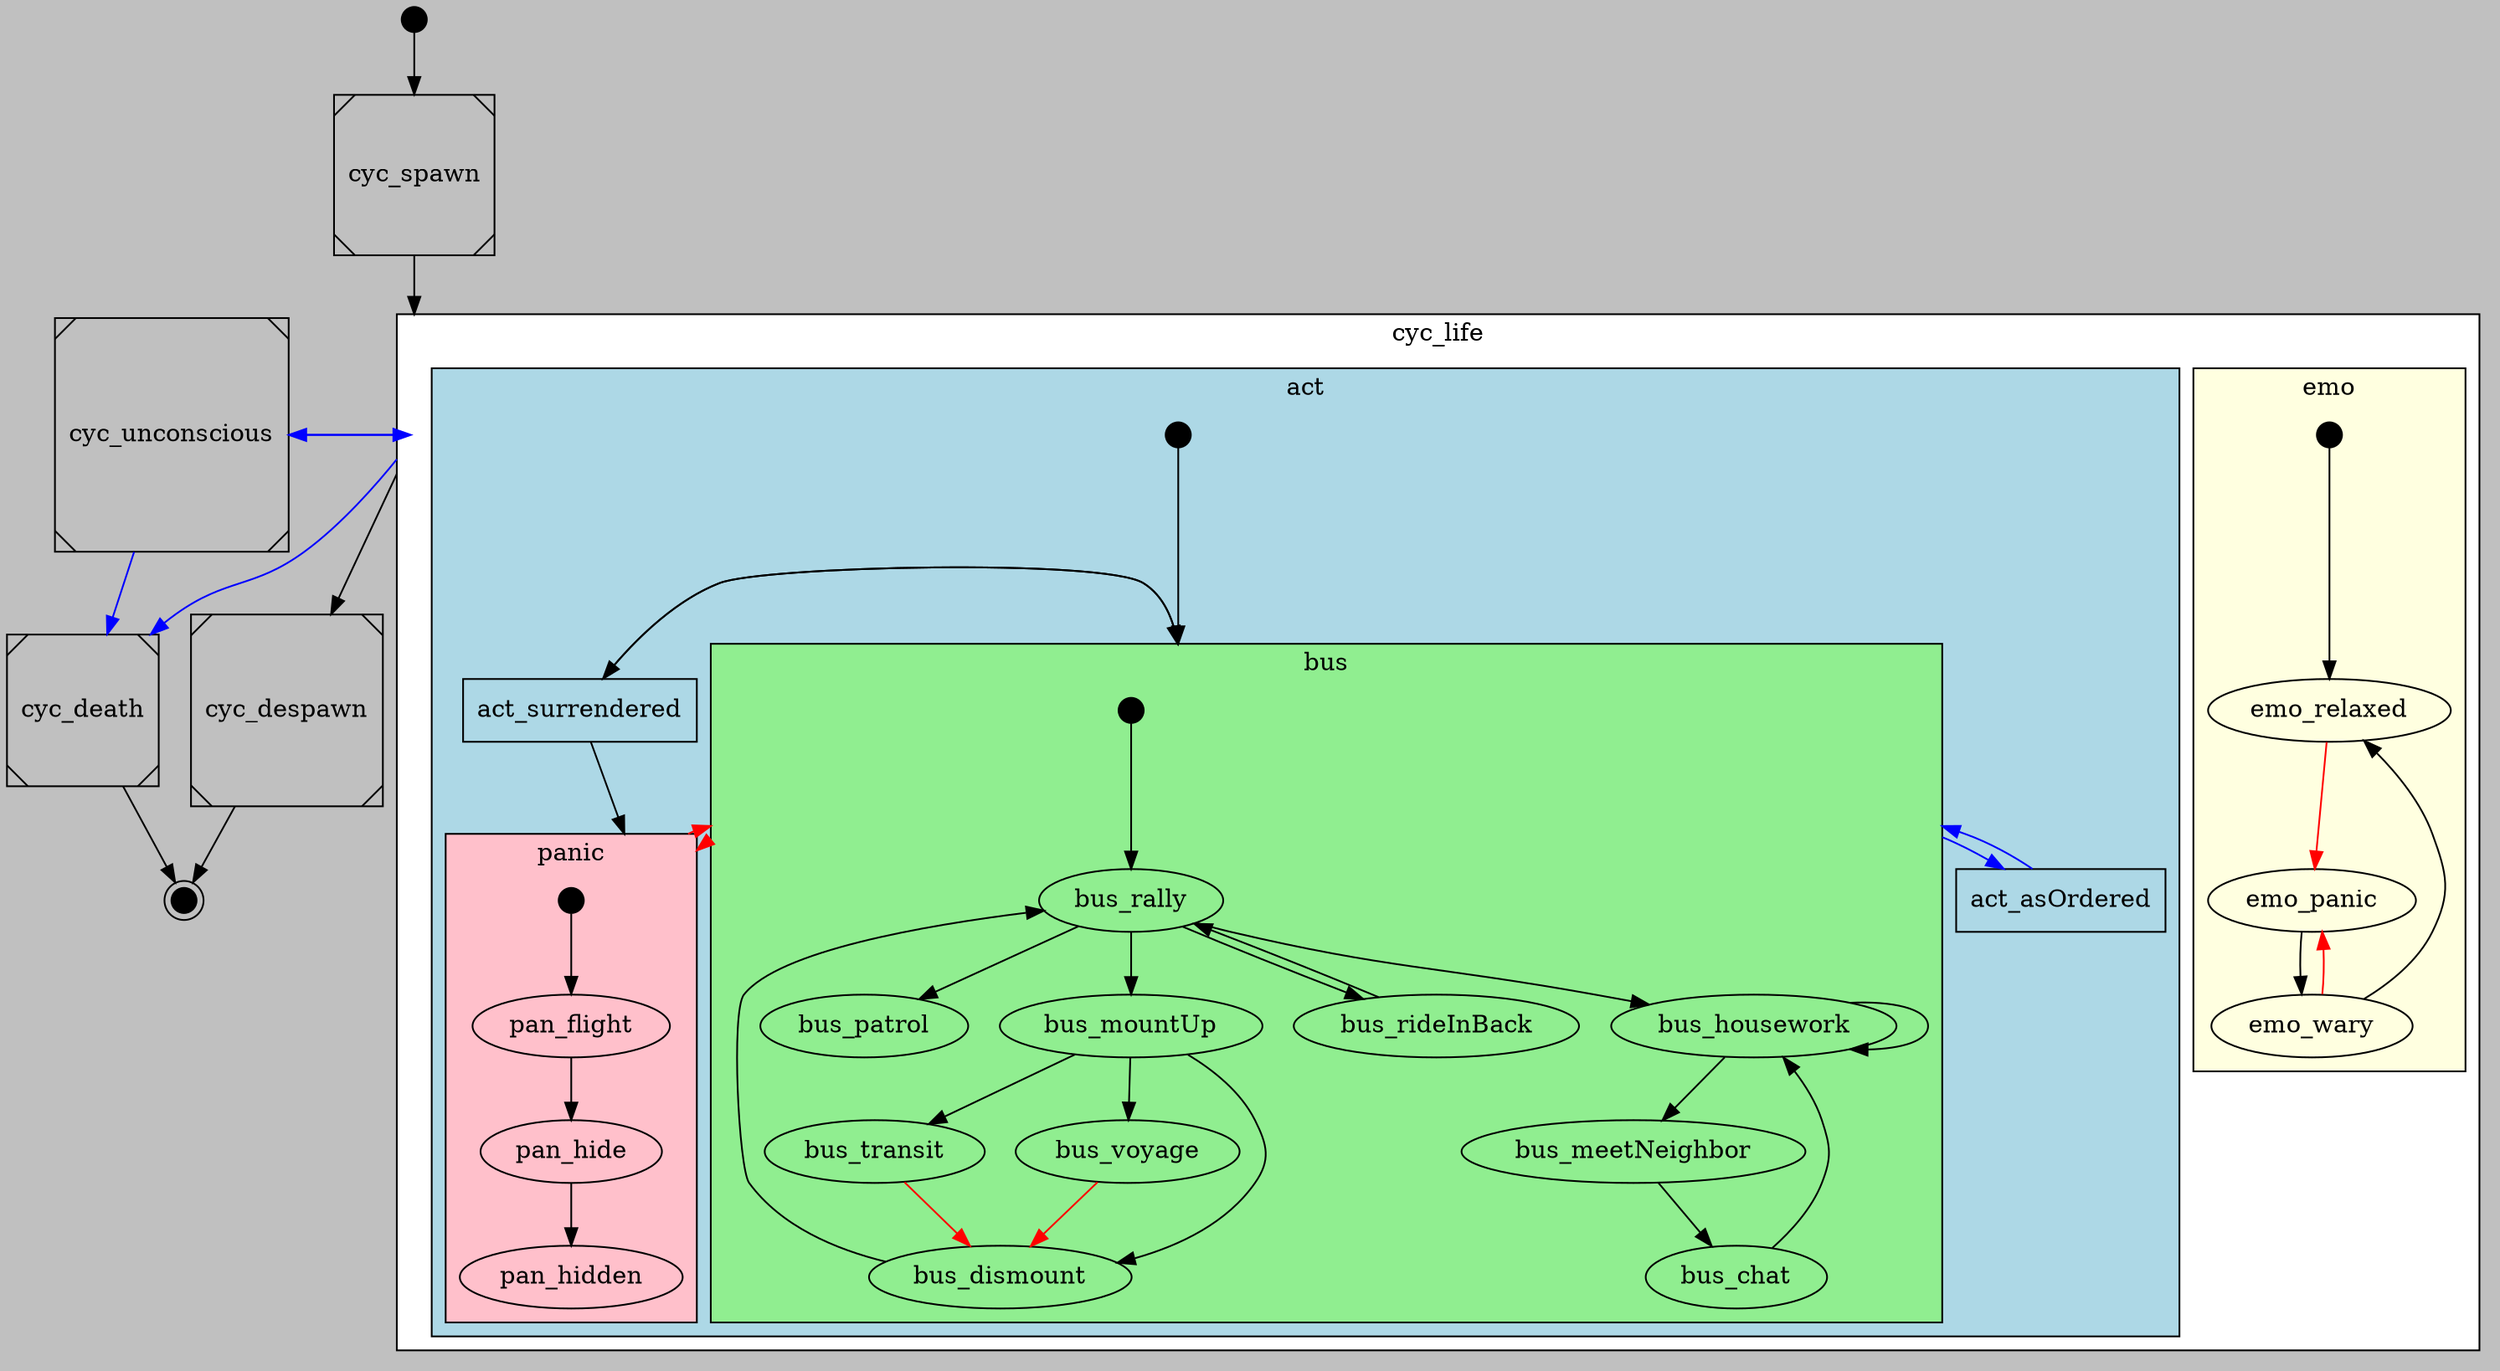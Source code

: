 digraph lifecycle {
    bgcolor="gray";
    compound=true;

    subgraph cluster_life {
        bgcolor="white";
        shape="Msquare";
        label="cyc_life";
        cluster_life_node [shape=point style=invis];

        subgraph cluster_emotions {
            bgcolor="lightyellow";
            label="emo";
            emo[shape=point,width=0.2,height=0.2]; emo -> emo_relaxed [len=0.2];
            {emo_wary, emo_relaxed} -> emo_panic [color="red"];
            emo_panic -> emo_wary -> emo_relaxed;
        }

        subgraph cluster_activities {
            bgcolor="lightblue";
            label="act";

            subgraph cluster_business {
                bgcolor="lightgreen";
                label="bus";
                cluster_business_node [shape=point style=invis];
                bus [shape=point,width=0.2,height=0.2]; bus -> bus_rally [len=0.2,weight=5];
                bus_rally -> bus_patrol;
                bus_rally -> bus_mountUp;
                bus_rally -> bus_rideInBack;
                bus_mountUp -> bus_transit;
                bus_mountUp -> bus_voyage;
                bus_mountUp -> bus_dismount;
                bus_transit -> bus_dismount [color=red]; # panic event
                bus_voyage -> bus_dismount [color=red]; # panic event
                bus_dismount -> bus_rally;
                bus_rally -> bus_housework;
                bus_rideInBack -> bus_rally;
                bus_housework -> bus_meetNeighbor;
                bus_meetNeighbor -> bus_chat;
                bus_chat -> bus_housework;
                bus_housework -> bus_housework;
            }

            subgraph cluster_panic {
                bgcolor="pink";
                label="panic";
                cluster_panic_node [shape=point style=invis];
                pan [shape=point,width=0.2,height=0.2]; pan -> pan_flight;
                pan_flight -> pan_hide -> pan_hidden;
            }

            act [shape=point,width=0.2,height=0.2]; act -> cluster_business_node [lhead=cluster_business];

            act_asOrdered [shape=rectangle];
            act_surrendered [shape=rectangle];

            act_surrendered -> cluster_panic_node [lhead=cluster_panic];

            act_surrendered -> cluster_business_node [lhead=cluster_business];
            cluster_business_node -> act_surrendered [ltail=cluster_business];
            act_asOrdered -> cluster_business_node [lhead=cluster_business color=blue];
            cluster_business_node -> act_asOrdered [ltail=cluster_business color=blue];

            cluster_panic_node -> cluster_business_node [color=red lhead=cluster_business ltail=cluster_panic]
            cluster_business_node -> cluster_panic_node [ltail=cluster_business lhead=cluster_panic color=red]

        }
    }

    cyc_spawn [shape=Msquare];
    cyc_despawn [shape=Msquare];
    cyc_death [shape=Msquare];
    cyc_unconscious [shape=Msquare];

    cyc_0 [shape=point,width=0.2,height=0.2]; cyc_0 -> cyc_spawn;
    cyc_1 [shape=point,width=0.2,height=0.2,peripheries=2]; cyc_death -> cyc_1; cyc_despawn -> cyc_1;
    cyc_spawn -> cluster_life_node [lhead=cluster_life];
    cluster_life_node -> cyc_despawn [ltail=cluster_life];
    cluster_life_node -> cyc_death [ltail=cluster_life color=blue];
    cluster_life_node -> cyc_unconscious [ltail=cluster_life color=blue];
    cyc_unconscious -> cluster_life_node [ltail=cluster_life color=blue];
    cyc_unconscious -> cyc_death [ltail=cluster_life color=blue];
}
